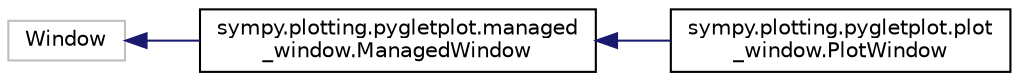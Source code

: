digraph "Graphical Class Hierarchy"
{
 // LATEX_PDF_SIZE
  edge [fontname="Helvetica",fontsize="10",labelfontname="Helvetica",labelfontsize="10"];
  node [fontname="Helvetica",fontsize="10",shape=record];
  rankdir="LR";
  Node19138 [label="Window",height=0.2,width=0.4,color="grey75", fillcolor="white", style="filled",tooltip=" "];
  Node19138 -> Node0 [dir="back",color="midnightblue",fontsize="10",style="solid",fontname="Helvetica"];
  Node0 [label="sympy.plotting.pygletplot.managed\l_window.ManagedWindow",height=0.2,width=0.4,color="black", fillcolor="white", style="filled",URL="$classsympy_1_1plotting_1_1pygletplot_1_1managed__window_1_1ManagedWindow.html",tooltip=" "];
  Node0 -> Node1 [dir="back",color="midnightblue",fontsize="10",style="solid",fontname="Helvetica"];
  Node1 [label="sympy.plotting.pygletplot.plot\l_window.PlotWindow",height=0.2,width=0.4,color="black", fillcolor="white", style="filled",URL="$classsympy_1_1plotting_1_1pygletplot_1_1plot__window_1_1PlotWindow.html",tooltip=" "];
}
